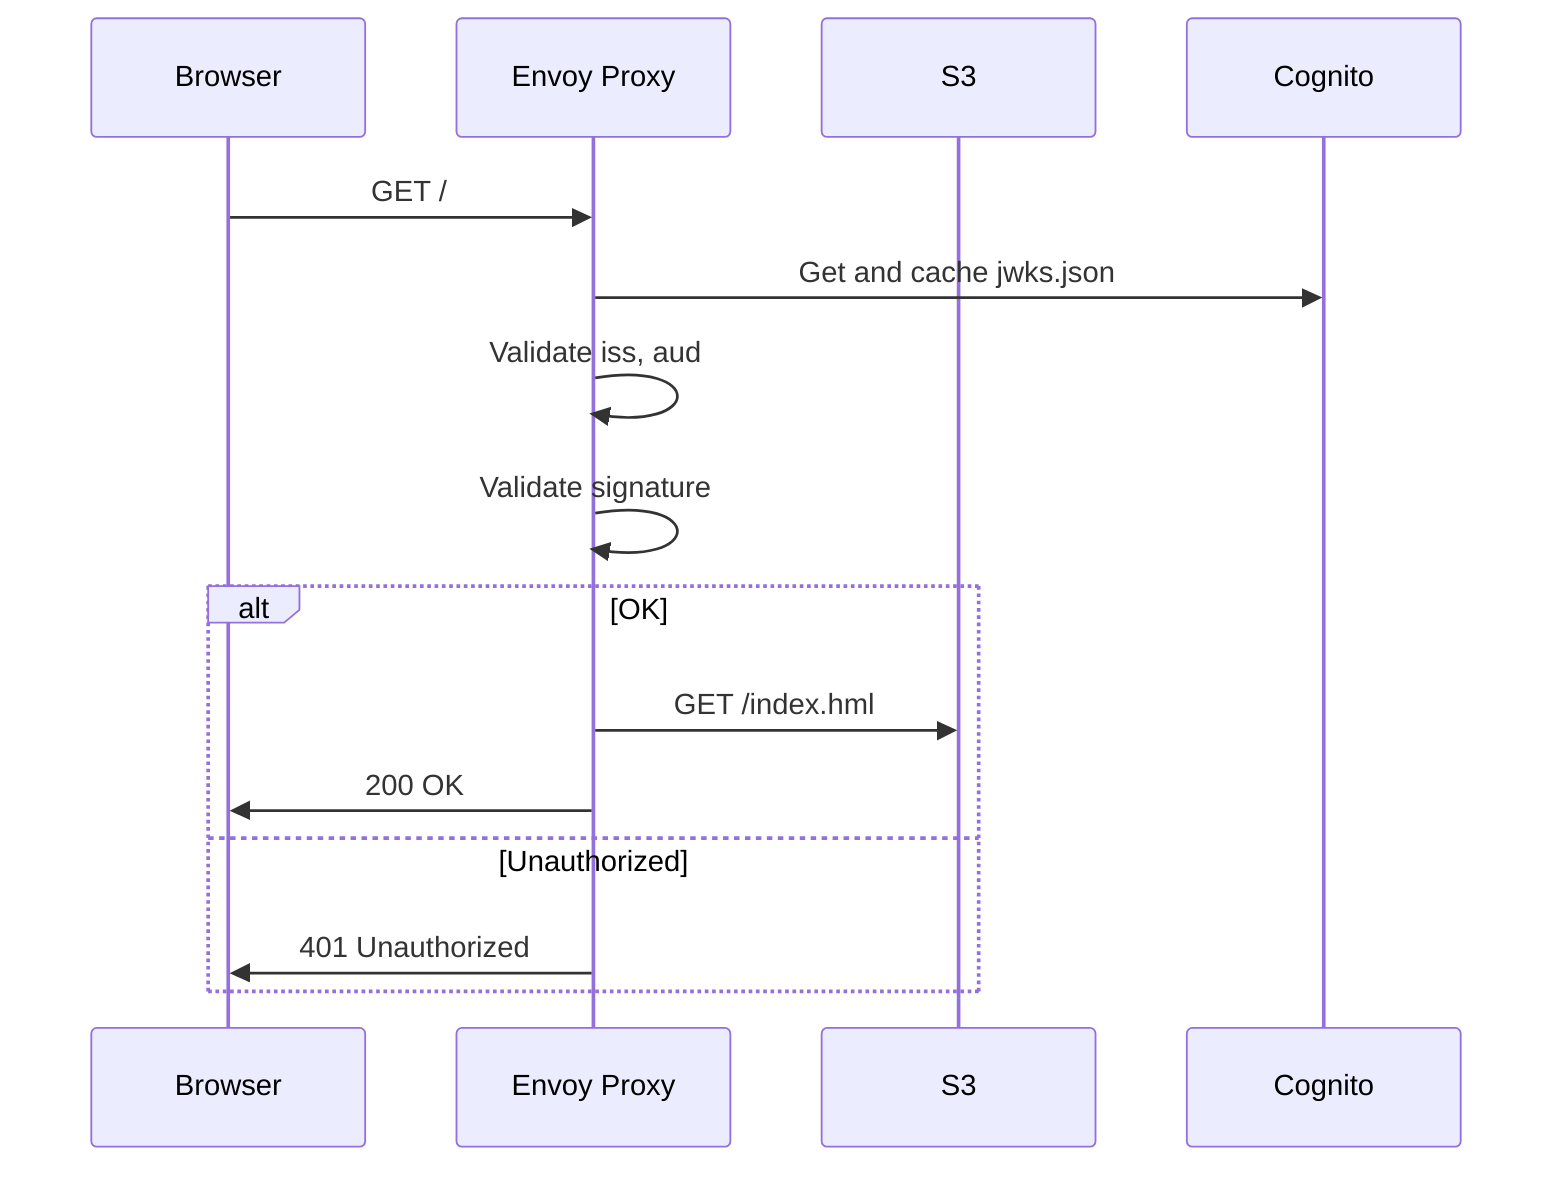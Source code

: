 sequenceDiagram
  participant Browser
  participant Envoy Proxy
  participant S3
  participant Cognito

  Browser->>Envoy Proxy: GET /
  Envoy Proxy->>Cognito: Get and cache jwks.json
  Envoy Proxy->>Envoy Proxy: Validate iss, aud
  Envoy Proxy->>Envoy Proxy: Validate signature
  alt OK
    Envoy Proxy->>S3: GET /index.hml
    Envoy Proxy->>Browser: 200 OK
  else Unauthorized
    Envoy Proxy->>Browser: 401 Unauthorized
  end